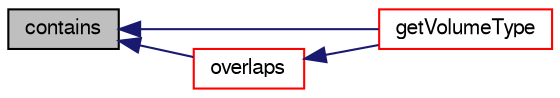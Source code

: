 digraph "contains"
{
  bgcolor="transparent";
  edge [fontname="FreeSans",fontsize="10",labelfontname="FreeSans",labelfontsize="10"];
  node [fontname="FreeSans",fontsize="10",shape=record];
  rankdir="LR";
  Node60 [label="contains",height=0.2,width=0.4,color="black", fillcolor="grey75", style="filled", fontcolor="black"];
  Node60 -> Node61 [dir="back",color="midnightblue",fontsize="10",style="solid",fontname="FreeSans"];
  Node61 [label="getVolumeType",height=0.2,width=0.4,color="red",URL="$a25630.html#a8462d787961b5be7f1b4bd2a95874292",tooltip="Get type (inside,outside,mixed,unknown) of point w.r.t. surface. "];
  Node60 -> Node63 [dir="back",color="midnightblue",fontsize="10",style="solid",fontname="FreeSans"];
  Node63 [label="overlaps",height=0.2,width=0.4,color="red",URL="$a25630.html#a1915c0938452ba641c6ccf39df02dfad",tooltip="Does (bb of) shape at index overlap bb. "];
  Node63 -> Node61 [dir="back",color="midnightblue",fontsize="10",style="solid",fontname="FreeSans"];
}
